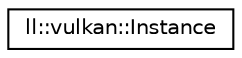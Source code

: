 digraph "Graphical Class Hierarchy"
{
 // LATEX_PDF_SIZE
  edge [fontname="Helvetica",fontsize="10",labelfontname="Helvetica",labelfontsize="10"];
  node [fontname="Helvetica",fontsize="10",shape=record];
  rankdir="LR";
  Node0 [label="ll::vulkan::Instance",height=0.2,width=0.4,color="black", fillcolor="white", style="filled",URL="$df/d04/classll_1_1vulkan_1_1Instance.html",tooltip=" "];
}
